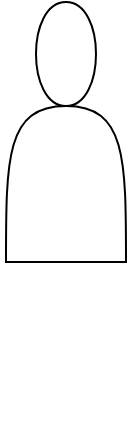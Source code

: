 <mxfile version="21.6.8" type="github">
  <diagram name="Page-1" id="ge3-hOaAxcKTg2Dx_Vvu">
    <mxGraphModel dx="1050" dy="573" grid="1" gridSize="10" guides="1" tooltips="1" connect="1" arrows="1" fold="1" page="1" pageScale="1" pageWidth="850" pageHeight="1100" math="0" shadow="0">
      <root>
        <mxCell id="0" />
        <mxCell id="1" parent="0" />
        <mxCell id="wdeAGtdzyXhV3xt52uQ4-5" style="edgeStyle=orthogonalEdgeStyle;rounded=0;orthogonalLoop=1;jettySize=auto;html=1;exitX=0.5;exitY=1;exitDx=0;exitDy=0;" edge="1" parent="1">
          <mxGeometry relative="1" as="geometry">
            <mxPoint x="75" y="380" as="sourcePoint" />
            <mxPoint x="75" y="380" as="targetPoint" />
          </mxGeometry>
        </mxCell>
        <mxCell id="wdeAGtdzyXhV3xt52uQ4-6" value="" style="shape=actor;whiteSpace=wrap;html=1;" vertex="1" parent="1">
          <mxGeometry x="70" y="180" width="60" height="130" as="geometry" />
        </mxCell>
      </root>
    </mxGraphModel>
  </diagram>
</mxfile>
